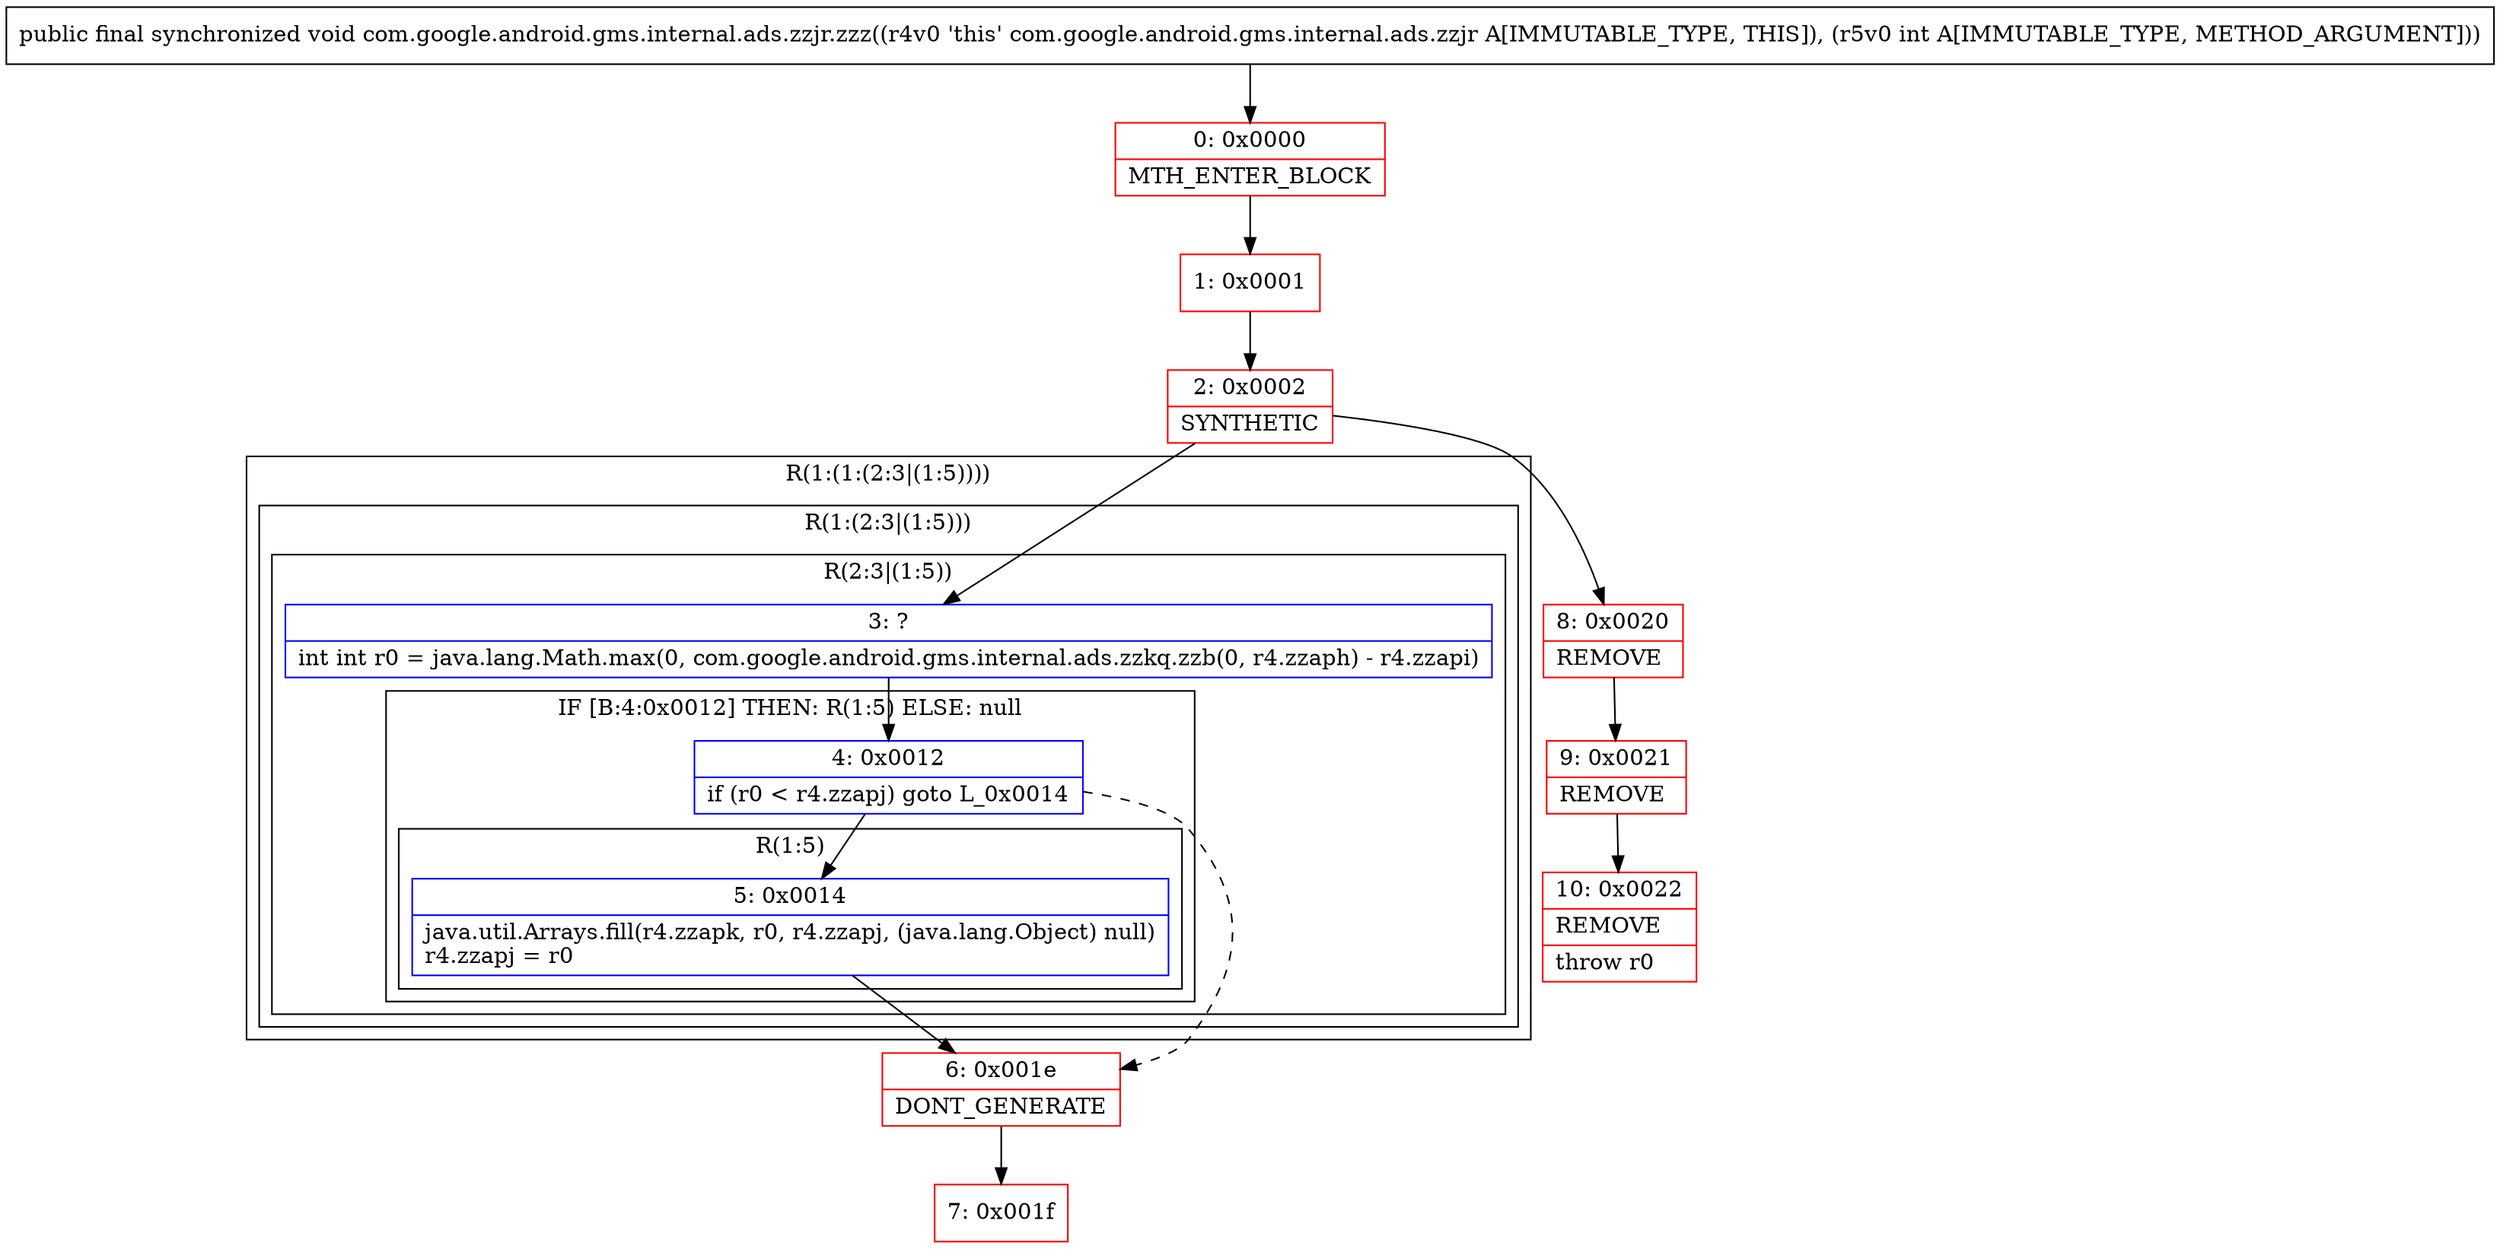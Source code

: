 digraph "CFG forcom.google.android.gms.internal.ads.zzjr.zzz(I)V" {
subgraph cluster_Region_1500769496 {
label = "R(1:(1:(2:3|(1:5))))";
node [shape=record,color=blue];
subgraph cluster_Region_1650591444 {
label = "R(1:(2:3|(1:5)))";
node [shape=record,color=blue];
subgraph cluster_Region_1896458047 {
label = "R(2:3|(1:5))";
node [shape=record,color=blue];
Node_3 [shape=record,label="{3\:\ ?|int int r0 = java.lang.Math.max(0, com.google.android.gms.internal.ads.zzkq.zzb(0, r4.zzaph) \- r4.zzapi)\l}"];
subgraph cluster_IfRegion_1509984205 {
label = "IF [B:4:0x0012] THEN: R(1:5) ELSE: null";
node [shape=record,color=blue];
Node_4 [shape=record,label="{4\:\ 0x0012|if (r0 \< r4.zzapj) goto L_0x0014\l}"];
subgraph cluster_Region_880693431 {
label = "R(1:5)";
node [shape=record,color=blue];
Node_5 [shape=record,label="{5\:\ 0x0014|java.util.Arrays.fill(r4.zzapk, r0, r4.zzapj, (java.lang.Object) null)\lr4.zzapj = r0\l}"];
}
}
}
}
}
Node_0 [shape=record,color=red,label="{0\:\ 0x0000|MTH_ENTER_BLOCK\l}"];
Node_1 [shape=record,color=red,label="{1\:\ 0x0001}"];
Node_2 [shape=record,color=red,label="{2\:\ 0x0002|SYNTHETIC\l}"];
Node_6 [shape=record,color=red,label="{6\:\ 0x001e|DONT_GENERATE\l}"];
Node_7 [shape=record,color=red,label="{7\:\ 0x001f}"];
Node_8 [shape=record,color=red,label="{8\:\ 0x0020|REMOVE\l}"];
Node_9 [shape=record,color=red,label="{9\:\ 0x0021|REMOVE\l}"];
Node_10 [shape=record,color=red,label="{10\:\ 0x0022|REMOVE\l|throw r0\l}"];
MethodNode[shape=record,label="{public final synchronized void com.google.android.gms.internal.ads.zzjr.zzz((r4v0 'this' com.google.android.gms.internal.ads.zzjr A[IMMUTABLE_TYPE, THIS]), (r5v0 int A[IMMUTABLE_TYPE, METHOD_ARGUMENT])) }"];
MethodNode -> Node_0;
Node_3 -> Node_4;
Node_4 -> Node_5;
Node_4 -> Node_6[style=dashed];
Node_5 -> Node_6;
Node_0 -> Node_1;
Node_1 -> Node_2;
Node_2 -> Node_3;
Node_2 -> Node_8;
Node_6 -> Node_7;
Node_8 -> Node_9;
Node_9 -> Node_10;
}

